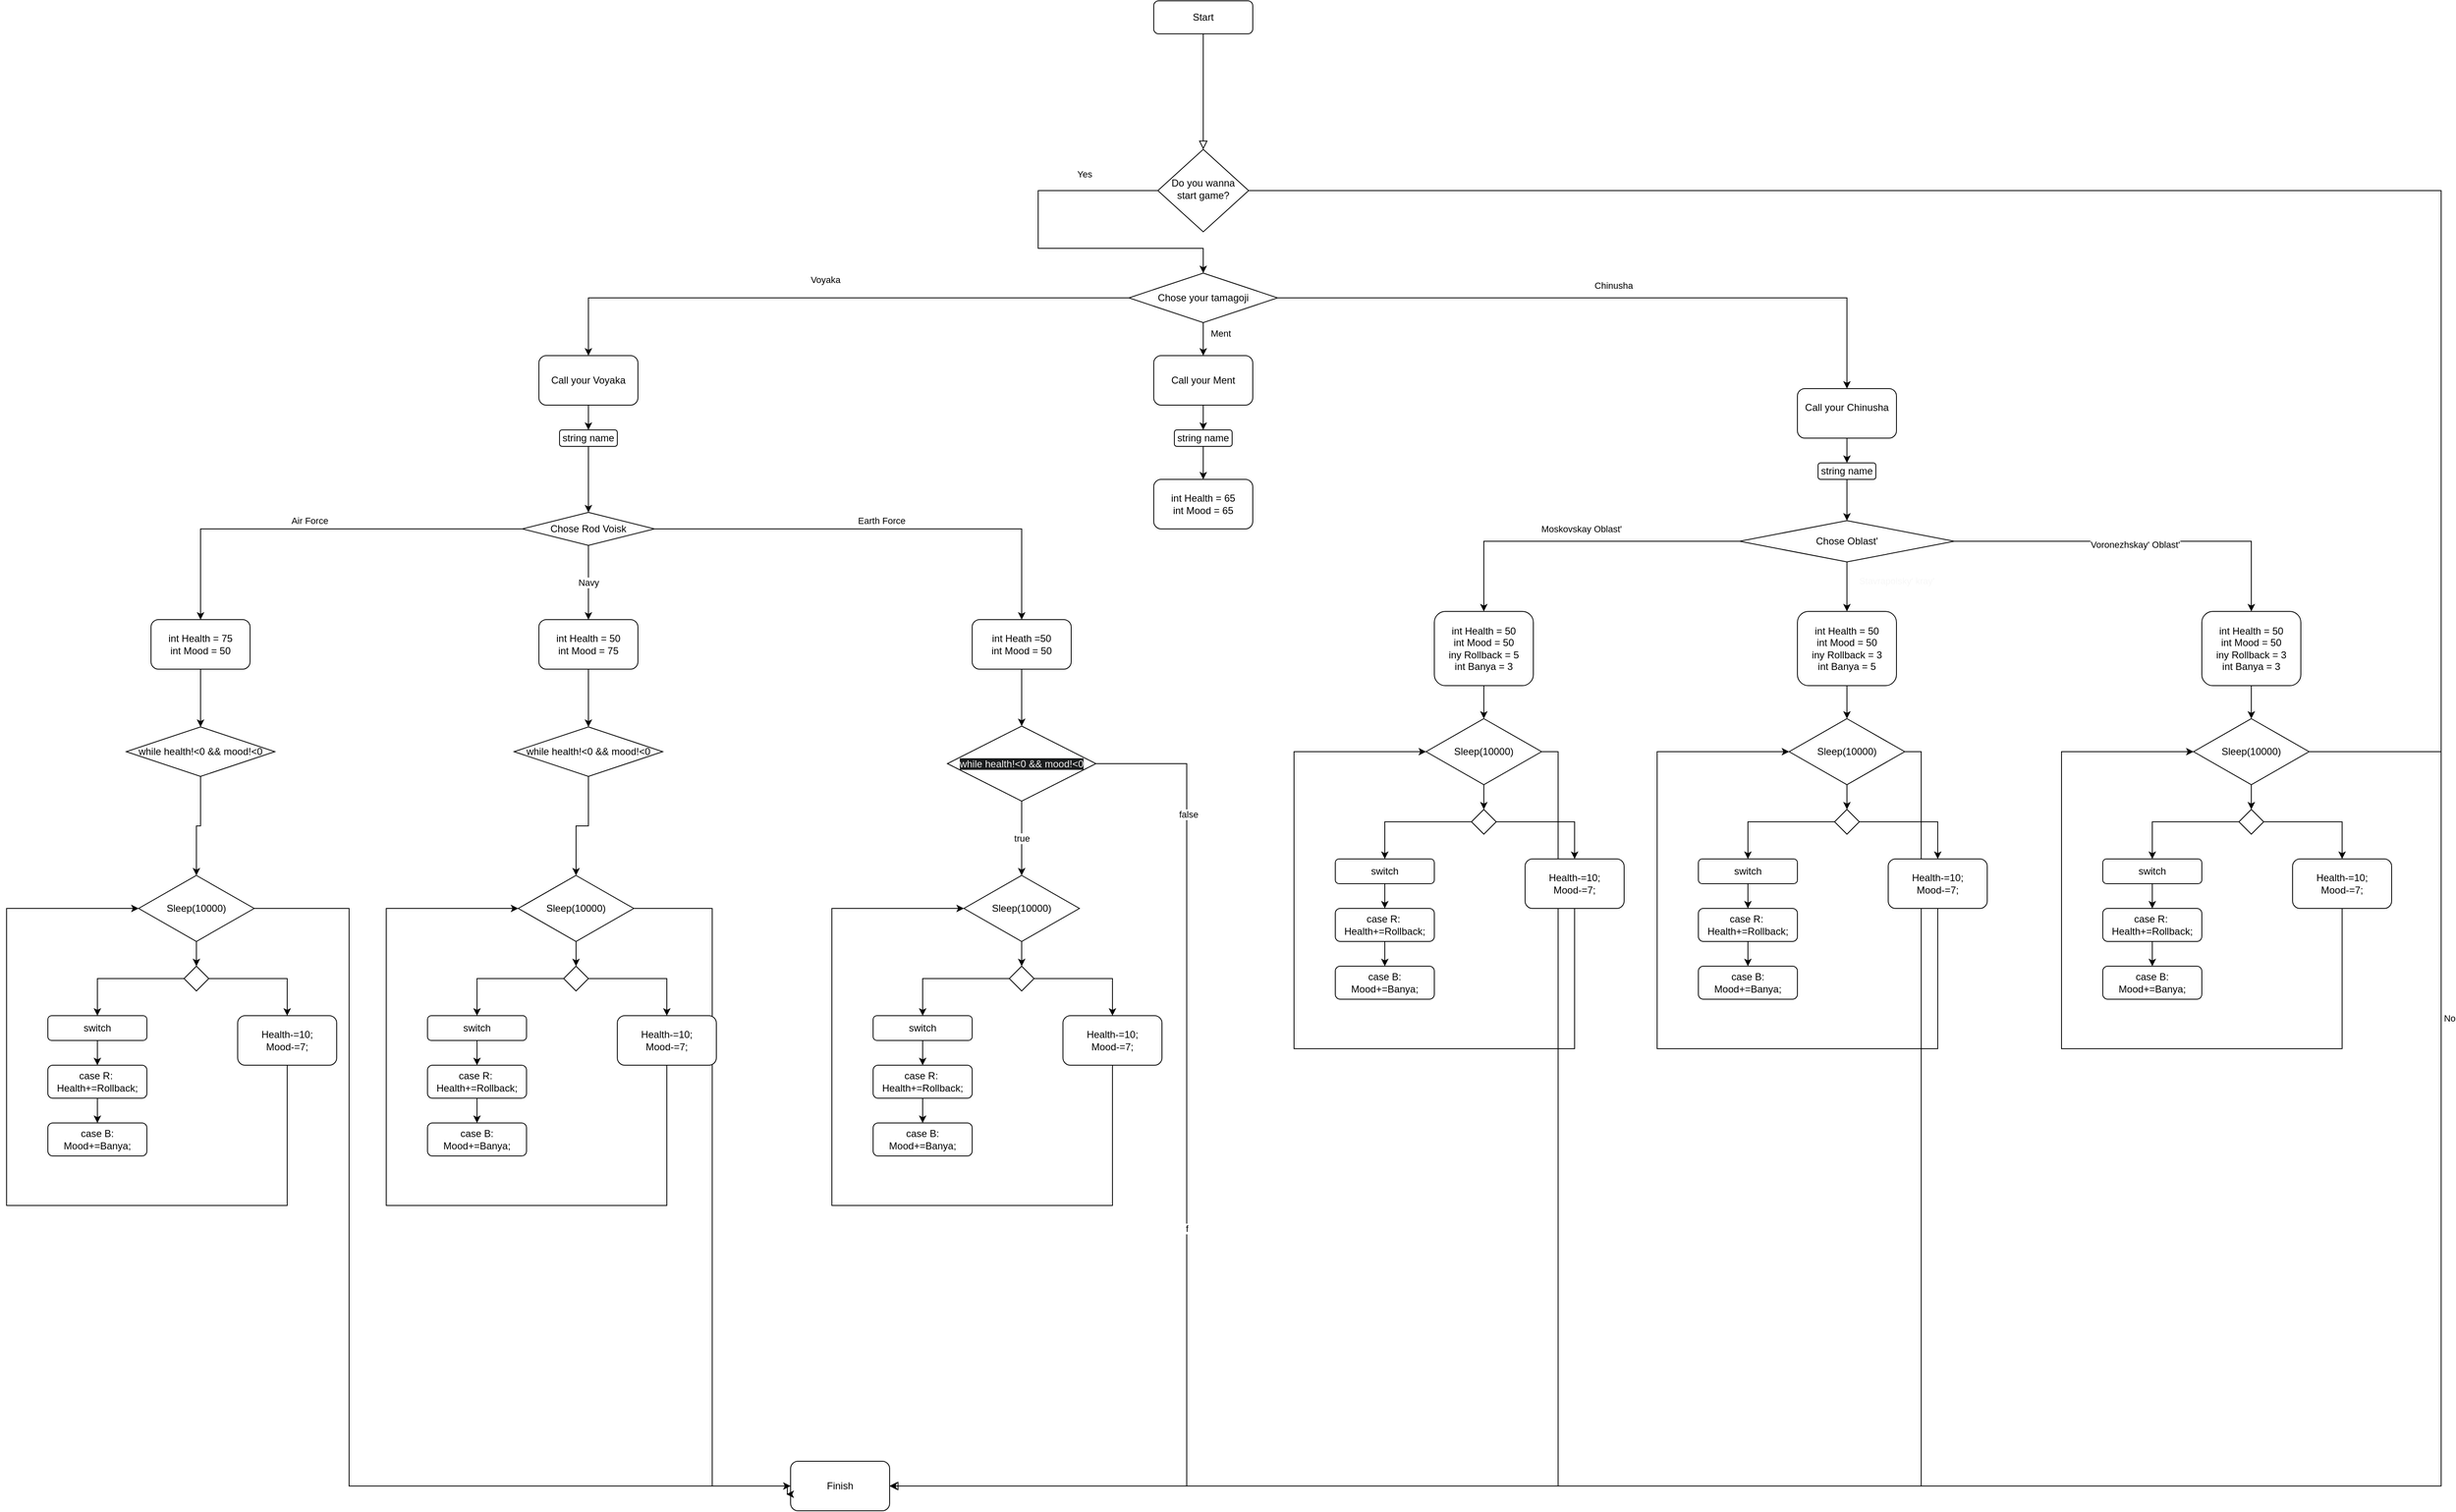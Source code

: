 <mxfile version="24.6.4" type="device">
  <diagram id="C5RBs43oDa-KdzZeNtuy" name="Page-1">
    <mxGraphModel dx="6801" dy="2630" grid="1" gridSize="10" guides="1" tooltips="1" connect="1" arrows="1" fold="1" page="1" pageScale="1" pageWidth="827" pageHeight="1169" math="0" shadow="0">
      <root>
        <mxCell id="WIyWlLk6GJQsqaUBKTNV-0" />
        <mxCell id="WIyWlLk6GJQsqaUBKTNV-1" parent="WIyWlLk6GJQsqaUBKTNV-0" />
        <mxCell id="WIyWlLk6GJQsqaUBKTNV-2" value="" style="rounded=0;html=1;jettySize=auto;orthogonalLoop=1;fontSize=11;endArrow=block;endFill=0;endSize=8;strokeWidth=1;shadow=0;labelBackgroundColor=none;edgeStyle=orthogonalEdgeStyle;" parent="WIyWlLk6GJQsqaUBKTNV-1" source="WIyWlLk6GJQsqaUBKTNV-3" target="WIyWlLk6GJQsqaUBKTNV-6" edge="1">
          <mxGeometry relative="1" as="geometry" />
        </mxCell>
        <mxCell id="WIyWlLk6GJQsqaUBKTNV-3" value="Start" style="rounded=1;whiteSpace=wrap;html=1;fontSize=12;glass=0;strokeWidth=1;shadow=0;" parent="WIyWlLk6GJQsqaUBKTNV-1" vertex="1">
          <mxGeometry x="-600" y="100" width="120" height="40" as="geometry" />
        </mxCell>
        <mxCell id="WIyWlLk6GJQsqaUBKTNV-5" value="No" style="edgeStyle=orthogonalEdgeStyle;rounded=0;html=1;jettySize=auto;orthogonalLoop=1;fontSize=11;endArrow=block;endFill=0;endSize=8;strokeWidth=1;shadow=0;labelBackgroundColor=none;entryX=1;entryY=0.5;entryDx=0;entryDy=0;exitX=1;exitY=0.5;exitDx=0;exitDy=0;" parent="WIyWlLk6GJQsqaUBKTNV-1" source="WIyWlLk6GJQsqaUBKTNV-6" target="MfT9FiDQWY_UEhDtYRqd-1" edge="1">
          <mxGeometry y="10" relative="1" as="geometry">
            <mxPoint as="offset" />
            <mxPoint x="-820" y="330" as="sourcePoint" />
            <mxPoint x="-795" y="1160" as="targetPoint" />
            <Array as="points">
              <mxPoint x="960" y="330" />
              <mxPoint x="960" y="1900" />
            </Array>
          </mxGeometry>
        </mxCell>
        <mxCell id="WIyWlLk6GJQsqaUBKTNV-6" value="Do you wanna start game?" style="rhombus;whiteSpace=wrap;html=1;shadow=0;fontFamily=Helvetica;fontSize=12;align=center;strokeWidth=1;spacing=6;spacingTop=-4;" parent="WIyWlLk6GJQsqaUBKTNV-1" vertex="1">
          <mxGeometry x="-595" y="280" width="110" height="100" as="geometry" />
        </mxCell>
        <mxCell id="MfT9FiDQWY_UEhDtYRqd-1" value="Finish" style="rounded=1;whiteSpace=wrap;html=1;" parent="WIyWlLk6GJQsqaUBKTNV-1" vertex="1">
          <mxGeometry x="-1040" y="1870" width="120" height="60" as="geometry" />
        </mxCell>
        <mxCell id="MfT9FiDQWY_UEhDtYRqd-2" value="Yes" style="endArrow=classic;html=1;rounded=0;exitX=0;exitY=0.5;exitDx=0;exitDy=0;entryX=0.5;entryY=0;entryDx=0;entryDy=0;" parent="WIyWlLk6GJQsqaUBKTNV-1" source="WIyWlLk6GJQsqaUBKTNV-6" target="MfT9FiDQWY_UEhDtYRqd-4" edge="1">
          <mxGeometry x="-0.6" y="-20" width="50" height="50" relative="1" as="geometry">
            <mxPoint x="-430" y="570" as="sourcePoint" />
            <mxPoint x="-600" y="430" as="targetPoint" />
            <Array as="points">
              <mxPoint x="-740" y="330" />
              <mxPoint x="-740" y="400" />
              <mxPoint x="-540" y="400" />
            </Array>
            <mxPoint as="offset" />
          </mxGeometry>
        </mxCell>
        <mxCell id="MfT9FiDQWY_UEhDtYRqd-13" value="Voyaka&lt;div&gt;&lt;br&gt;&lt;/div&gt;" style="edgeStyle=orthogonalEdgeStyle;rounded=0;orthogonalLoop=1;jettySize=auto;html=1;" parent="WIyWlLk6GJQsqaUBKTNV-1" source="MfT9FiDQWY_UEhDtYRqd-4" target="MfT9FiDQWY_UEhDtYRqd-11" edge="1">
          <mxGeometry x="0.017" y="-15" relative="1" as="geometry">
            <mxPoint as="offset" />
          </mxGeometry>
        </mxCell>
        <mxCell id="MfT9FiDQWY_UEhDtYRqd-15" value="Chinusha" style="edgeStyle=orthogonalEdgeStyle;rounded=0;orthogonalLoop=1;jettySize=auto;html=1;exitX=1;exitY=0.5;exitDx=0;exitDy=0;" parent="WIyWlLk6GJQsqaUBKTNV-1" source="MfT9FiDQWY_UEhDtYRqd-4" target="MfT9FiDQWY_UEhDtYRqd-14" edge="1">
          <mxGeometry x="0.017" y="15" relative="1" as="geometry">
            <mxPoint as="offset" />
          </mxGeometry>
        </mxCell>
        <mxCell id="MfT9FiDQWY_UEhDtYRqd-4" value="&lt;span style=&quot;&quot;&gt;&lt;span style=&quot;font-family: Helvetica; font-size: 12px; font-style: normal; font-variant-ligatures: normal; font-variant-caps: normal; font-weight: 400; letter-spacing: normal; orphans: 2; text-align: center; text-indent: 0px; text-transform: none; widows: 2; word-spacing: 0px; -webkit-text-stroke-width: 0px; white-space: normal; text-decoration-thickness: initial; text-decoration-style: initial; text-decoration-color: initial; float: none; display: inline !important;&quot;&gt;Chose your tamagoji&lt;/span&gt;&lt;br&gt;&lt;/span&gt;" style="rhombus;whiteSpace=wrap;html=1;fontColor=default;labelBackgroundColor=default;" parent="WIyWlLk6GJQsqaUBKTNV-1" vertex="1">
          <mxGeometry x="-630" y="430" width="180" height="60" as="geometry" />
        </mxCell>
        <mxCell id="MfT9FiDQWY_UEhDtYRqd-19" style="edgeStyle=orthogonalEdgeStyle;rounded=0;orthogonalLoop=1;jettySize=auto;html=1;entryX=0.5;entryY=0;entryDx=0;entryDy=0;" parent="WIyWlLk6GJQsqaUBKTNV-1" source="MfT9FiDQWY_UEhDtYRqd-7" target="MfT9FiDQWY_UEhDtYRqd-18" edge="1">
          <mxGeometry relative="1" as="geometry" />
        </mxCell>
        <mxCell id="MfT9FiDQWY_UEhDtYRqd-7" value="Call your Ment" style="rounded=1;whiteSpace=wrap;html=1;" parent="WIyWlLk6GJQsqaUBKTNV-1" vertex="1">
          <mxGeometry x="-600" y="530" width="120" height="60" as="geometry" />
        </mxCell>
        <mxCell id="MfT9FiDQWY_UEhDtYRqd-8" value="Ment&lt;div&gt;&lt;br&gt;&lt;/div&gt;" style="endArrow=classic;html=1;rounded=0;exitX=0.5;exitY=1;exitDx=0;exitDy=0;entryX=0.5;entryY=0;entryDx=0;entryDy=0;" parent="WIyWlLk6GJQsqaUBKTNV-1" source="MfT9FiDQWY_UEhDtYRqd-4" target="MfT9FiDQWY_UEhDtYRqd-7" edge="1">
          <mxGeometry x="0.01" y="21" width="50" height="50" relative="1" as="geometry">
            <mxPoint x="-540" y="540" as="sourcePoint" />
            <mxPoint x="-540" y="570" as="targetPoint" />
            <mxPoint as="offset" />
          </mxGeometry>
        </mxCell>
        <mxCell id="MfT9FiDQWY_UEhDtYRqd-21" style="edgeStyle=orthogonalEdgeStyle;rounded=0;orthogonalLoop=1;jettySize=auto;html=1;entryX=0.5;entryY=0;entryDx=0;entryDy=0;" parent="WIyWlLk6GJQsqaUBKTNV-1" source="MfT9FiDQWY_UEhDtYRqd-11" target="MfT9FiDQWY_UEhDtYRqd-20" edge="1">
          <mxGeometry relative="1" as="geometry" />
        </mxCell>
        <mxCell id="MfT9FiDQWY_UEhDtYRqd-11" value="Call your Voyaka" style="rounded=1;whiteSpace=wrap;html=1;" parent="WIyWlLk6GJQsqaUBKTNV-1" vertex="1">
          <mxGeometry x="-1345" y="530" width="120" height="60" as="geometry" />
        </mxCell>
        <mxCell id="MfT9FiDQWY_UEhDtYRqd-17" style="edgeStyle=orthogonalEdgeStyle;rounded=0;orthogonalLoop=1;jettySize=auto;html=1;entryX=0.5;entryY=0;entryDx=0;entryDy=0;" parent="WIyWlLk6GJQsqaUBKTNV-1" source="MfT9FiDQWY_UEhDtYRqd-14" target="MfT9FiDQWY_UEhDtYRqd-16" edge="1">
          <mxGeometry relative="1" as="geometry" />
        </mxCell>
        <mxCell id="MfT9FiDQWY_UEhDtYRqd-14" value="Call your Chinusha&lt;div&gt;&lt;br&gt;&lt;/div&gt;" style="rounded=1;whiteSpace=wrap;html=1;" parent="WIyWlLk6GJQsqaUBKTNV-1" vertex="1">
          <mxGeometry x="180" y="570" width="120" height="60" as="geometry" />
        </mxCell>
        <mxCell id="MfT9FiDQWY_UEhDtYRqd-38" style="edgeStyle=orthogonalEdgeStyle;rounded=0;orthogonalLoop=1;jettySize=auto;html=1;" parent="WIyWlLk6GJQsqaUBKTNV-1" source="MfT9FiDQWY_UEhDtYRqd-16" target="MfT9FiDQWY_UEhDtYRqd-36" edge="1">
          <mxGeometry relative="1" as="geometry" />
        </mxCell>
        <mxCell id="MfT9FiDQWY_UEhDtYRqd-16" value="string name" style="rounded=1;whiteSpace=wrap;html=1;" parent="WIyWlLk6GJQsqaUBKTNV-1" vertex="1">
          <mxGeometry x="205" y="660" width="70" height="20" as="geometry" />
        </mxCell>
        <mxCell id="MfT9FiDQWY_UEhDtYRqd-35" style="edgeStyle=orthogonalEdgeStyle;rounded=0;orthogonalLoop=1;jettySize=auto;html=1;" parent="WIyWlLk6GJQsqaUBKTNV-1" source="MfT9FiDQWY_UEhDtYRqd-18" target="MfT9FiDQWY_UEhDtYRqd-34" edge="1">
          <mxGeometry relative="1" as="geometry" />
        </mxCell>
        <mxCell id="MfT9FiDQWY_UEhDtYRqd-18" value="string name" style="rounded=1;whiteSpace=wrap;html=1;" parent="WIyWlLk6GJQsqaUBKTNV-1" vertex="1">
          <mxGeometry x="-575" y="620" width="70" height="20" as="geometry" />
        </mxCell>
        <mxCell id="MfT9FiDQWY_UEhDtYRqd-23" style="edgeStyle=orthogonalEdgeStyle;rounded=0;orthogonalLoop=1;jettySize=auto;html=1;entryX=0.5;entryY=0;entryDx=0;entryDy=0;" parent="WIyWlLk6GJQsqaUBKTNV-1" source="MfT9FiDQWY_UEhDtYRqd-20" target="MfT9FiDQWY_UEhDtYRqd-24" edge="1">
          <mxGeometry relative="1" as="geometry">
            <mxPoint x="-1160" y="710" as="targetPoint" />
          </mxGeometry>
        </mxCell>
        <mxCell id="MfT9FiDQWY_UEhDtYRqd-20" value="string name" style="rounded=1;whiteSpace=wrap;html=1;" parent="WIyWlLk6GJQsqaUBKTNV-1" vertex="1">
          <mxGeometry x="-1320" y="620" width="70" height="20" as="geometry" />
        </mxCell>
        <mxCell id="MfT9FiDQWY_UEhDtYRqd-29" value="Navy" style="edgeStyle=orthogonalEdgeStyle;rounded=0;orthogonalLoop=1;jettySize=auto;html=1;exitX=0.5;exitY=1;exitDx=0;exitDy=0;" parent="WIyWlLk6GJQsqaUBKTNV-1" source="MfT9FiDQWY_UEhDtYRqd-24" target="MfT9FiDQWY_UEhDtYRqd-26" edge="1">
          <mxGeometry relative="1" as="geometry">
            <mxPoint x="-1285" y="760" as="sourcePoint" />
          </mxGeometry>
        </mxCell>
        <mxCell id="MfT9FiDQWY_UEhDtYRqd-30" value="Air Force" style="edgeStyle=orthogonalEdgeStyle;rounded=0;orthogonalLoop=1;jettySize=auto;html=1;entryX=0.5;entryY=0;entryDx=0;entryDy=0;" parent="WIyWlLk6GJQsqaUBKTNV-1" source="MfT9FiDQWY_UEhDtYRqd-24" target="MfT9FiDQWY_UEhDtYRqd-27" edge="1">
          <mxGeometry x="0.032" y="-10" relative="1" as="geometry">
            <mxPoint x="-1550" y="860" as="targetPoint" />
            <mxPoint as="offset" />
          </mxGeometry>
        </mxCell>
        <mxCell id="MfT9FiDQWY_UEhDtYRqd-31" value="Earth Force" style="edgeStyle=orthogonalEdgeStyle;rounded=0;orthogonalLoop=1;jettySize=auto;html=1;exitX=1;exitY=0.5;exitDx=0;exitDy=0;entryX=0.5;entryY=0;entryDx=0;entryDy=0;" parent="WIyWlLk6GJQsqaUBKTNV-1" source="MfT9FiDQWY_UEhDtYRqd-24" target="MfT9FiDQWY_UEhDtYRqd-28" edge="1">
          <mxGeometry x="-0.011" y="10" relative="1" as="geometry">
            <mxPoint as="offset" />
          </mxGeometry>
        </mxCell>
        <mxCell id="TEwRUmldk3uiszt5Wf8D-6" style="edgeStyle=orthogonalEdgeStyle;rounded=0;orthogonalLoop=1;jettySize=auto;html=1;exitX=0.5;exitY=1;exitDx=0;exitDy=0;entryX=0.5;entryY=0;entryDx=0;entryDy=0;" parent="WIyWlLk6GJQsqaUBKTNV-1" source="MfT9FiDQWY_UEhDtYRqd-26" target="TEwRUmldk3uiszt5Wf8D-2" edge="1">
          <mxGeometry relative="1" as="geometry" />
        </mxCell>
        <mxCell id="MfT9FiDQWY_UEhDtYRqd-26" value="int Health = 50&lt;div&gt;int Mood = 75&lt;/div&gt;" style="rounded=1;whiteSpace=wrap;html=1;" parent="WIyWlLk6GJQsqaUBKTNV-1" vertex="1">
          <mxGeometry x="-1345" y="850" width="120" height="60" as="geometry" />
        </mxCell>
        <mxCell id="TEwRUmldk3uiszt5Wf8D-7" style="edgeStyle=orthogonalEdgeStyle;rounded=0;orthogonalLoop=1;jettySize=auto;html=1;exitX=0.5;exitY=1;exitDx=0;exitDy=0;entryX=0.5;entryY=0;entryDx=0;entryDy=0;" parent="WIyWlLk6GJQsqaUBKTNV-1" source="MfT9FiDQWY_UEhDtYRqd-27" target="TEwRUmldk3uiszt5Wf8D-3" edge="1">
          <mxGeometry relative="1" as="geometry" />
        </mxCell>
        <mxCell id="MfT9FiDQWY_UEhDtYRqd-27" value="int Health = 75&lt;div&gt;int Mood = 50&lt;/div&gt;" style="rounded=1;whiteSpace=wrap;html=1;" parent="WIyWlLk6GJQsqaUBKTNV-1" vertex="1">
          <mxGeometry x="-1815" y="850" width="120" height="60" as="geometry" />
        </mxCell>
        <mxCell id="TEwRUmldk3uiszt5Wf8D-5" style="edgeStyle=orthogonalEdgeStyle;rounded=0;orthogonalLoop=1;jettySize=auto;html=1;exitX=0.5;exitY=1;exitDx=0;exitDy=0;entryX=0.5;entryY=0;entryDx=0;entryDy=0;" parent="WIyWlLk6GJQsqaUBKTNV-1" source="MfT9FiDQWY_UEhDtYRqd-28" target="TEwRUmldk3uiszt5Wf8D-4" edge="1">
          <mxGeometry relative="1" as="geometry" />
        </mxCell>
        <mxCell id="MfT9FiDQWY_UEhDtYRqd-28" value="int Heath =50&lt;div&gt;int Mood = 50&lt;/div&gt;" style="rounded=1;whiteSpace=wrap;html=1;" parent="WIyWlLk6GJQsqaUBKTNV-1" vertex="1">
          <mxGeometry x="-820" y="850" width="120" height="60" as="geometry" />
        </mxCell>
        <mxCell id="MfT9FiDQWY_UEhDtYRqd-34" value="int Health = 65&lt;div&gt;int Mood = 65&lt;/div&gt;" style="rounded=1;whiteSpace=wrap;html=1;" parent="WIyWlLk6GJQsqaUBKTNV-1" vertex="1">
          <mxGeometry x="-600" y="680" width="120" height="60" as="geometry" />
        </mxCell>
        <mxCell id="MfT9FiDQWY_UEhDtYRqd-42" value="Moskovskay Oblast&#39;" style="edgeStyle=orthogonalEdgeStyle;rounded=0;orthogonalLoop=1;jettySize=auto;html=1;exitX=0;exitY=0.5;exitDx=0;exitDy=0;entryX=0.5;entryY=0;entryDx=0;entryDy=0;" parent="WIyWlLk6GJQsqaUBKTNV-1" source="MfT9FiDQWY_UEhDtYRqd-36" target="MfT9FiDQWY_UEhDtYRqd-39" edge="1">
          <mxGeometry x="-0.028" y="-15" relative="1" as="geometry">
            <mxPoint as="offset" />
          </mxGeometry>
        </mxCell>
        <mxCell id="MfT9FiDQWY_UEhDtYRqd-43" style="edgeStyle=orthogonalEdgeStyle;rounded=0;orthogonalLoop=1;jettySize=auto;html=1;exitX=0.5;exitY=1;exitDx=0;exitDy=0;" parent="WIyWlLk6GJQsqaUBKTNV-1" source="MfT9FiDQWY_UEhDtYRqd-36" target="MfT9FiDQWY_UEhDtYRqd-40" edge="1">
          <mxGeometry relative="1" as="geometry" />
        </mxCell>
        <mxCell id="MfT9FiDQWY_UEhDtYRqd-45" value="&#xa;&lt;span style=&quot;font-family: Helvetica; font-size: 11px; font-style: normal; font-variant-ligatures: normal; font-variant-caps: normal; font-weight: 400; letter-spacing: normal; orphans: 2; text-align: center; text-indent: 0px; text-transform: none; widows: 2; word-spacing: 0px; -webkit-text-stroke-width: 0px; white-space: nowrap; text-decoration-thickness: initial; text-decoration-style: initial; text-decoration-color: initial; float: none; display: inline !important;&quot;&gt;Stavrapolsky&#39; kray&#39;&lt;/span&gt;&#xa;&#xa;" style="edgeLabel;html=1;align=center;verticalAlign=middle;resizable=0;points=[];labelBackgroundColor=none;fontColor=#F7F7F7;" parent="MfT9FiDQWY_UEhDtYRqd-43" vertex="1" connectable="0">
          <mxGeometry x="0.2" y="4" relative="1" as="geometry">
            <mxPoint x="56" y="-6" as="offset" />
          </mxGeometry>
        </mxCell>
        <mxCell id="MfT9FiDQWY_UEhDtYRqd-36" value="Chose Oblast&#39;" style="rhombus;whiteSpace=wrap;html=1;" parent="WIyWlLk6GJQsqaUBKTNV-1" vertex="1">
          <mxGeometry x="110" y="730" width="260" height="50" as="geometry" />
        </mxCell>
        <mxCell id="HLICxz_2NMAobXMxXnJd-62" style="edgeStyle=orthogonalEdgeStyle;rounded=0;orthogonalLoop=1;jettySize=auto;html=1;exitX=0.5;exitY=1;exitDx=0;exitDy=0;entryX=0.5;entryY=0;entryDx=0;entryDy=0;" edge="1" parent="WIyWlLk6GJQsqaUBKTNV-1" source="MfT9FiDQWY_UEhDtYRqd-39" target="HLICxz_2NMAobXMxXnJd-50">
          <mxGeometry relative="1" as="geometry" />
        </mxCell>
        <mxCell id="MfT9FiDQWY_UEhDtYRqd-39" value="int Health = 50&lt;div&gt;int Mood = 50&lt;/div&gt;&lt;div&gt;iny Rollback = 5&lt;/div&gt;&lt;div&gt;int Banya = 3&lt;/div&gt;" style="rounded=1;whiteSpace=wrap;html=1;" parent="WIyWlLk6GJQsqaUBKTNV-1" vertex="1">
          <mxGeometry x="-260" y="840" width="120" height="90" as="geometry" />
        </mxCell>
        <mxCell id="HLICxz_2NMAobXMxXnJd-75" style="edgeStyle=orthogonalEdgeStyle;rounded=0;orthogonalLoop=1;jettySize=auto;html=1;exitX=0.5;exitY=1;exitDx=0;exitDy=0;entryX=0.5;entryY=0;entryDx=0;entryDy=0;" edge="1" parent="WIyWlLk6GJQsqaUBKTNV-1" source="MfT9FiDQWY_UEhDtYRqd-40" target="HLICxz_2NMAobXMxXnJd-63">
          <mxGeometry relative="1" as="geometry" />
        </mxCell>
        <mxCell id="MfT9FiDQWY_UEhDtYRqd-40" value="&lt;br&gt;&lt;span style=&quot;font-family: Helvetica; font-size: 12px; font-style: normal; font-variant-ligatures: normal; font-variant-caps: normal; font-weight: 400; letter-spacing: normal; orphans: 2; text-align: center; text-indent: 0px; text-transform: none; widows: 2; word-spacing: 0px; -webkit-text-stroke-width: 0px; white-space: normal; text-decoration-thickness: initial; text-decoration-style: initial; text-decoration-color: initial; float: none; display: inline !important;&quot;&gt;int Health = 50&lt;/span&gt;&lt;div style=&quot;forced-color-adjust: none; font-family: Helvetica; font-size: 12px; font-style: normal; font-variant-ligatures: normal; font-variant-caps: normal; font-weight: 400; letter-spacing: normal; orphans: 2; text-align: center; text-indent: 0px; text-transform: none; widows: 2; word-spacing: 0px; -webkit-text-stroke-width: 0px; white-space: normal; text-decoration-thickness: initial; text-decoration-style: initial; text-decoration-color: initial;&quot;&gt;int Mood = 50&lt;/div&gt;&lt;div style=&quot;forced-color-adjust: none; font-family: Helvetica; font-size: 12px; font-style: normal; font-variant-ligatures: normal; font-variant-caps: normal; font-weight: 400; letter-spacing: normal; orphans: 2; text-align: center; text-indent: 0px; text-transform: none; widows: 2; word-spacing: 0px; -webkit-text-stroke-width: 0px; white-space: normal; text-decoration-thickness: initial; text-decoration-style: initial; text-decoration-color: initial;&quot;&gt;iny Rollback = 3&lt;/div&gt;&lt;div style=&quot;forced-color-adjust: none; font-family: Helvetica; font-size: 12px; font-style: normal; font-variant-ligatures: normal; font-variant-caps: normal; font-weight: 400; letter-spacing: normal; orphans: 2; text-align: center; text-indent: 0px; text-transform: none; widows: 2; word-spacing: 0px; -webkit-text-stroke-width: 0px; white-space: normal; text-decoration-thickness: initial; text-decoration-style: initial; text-decoration-color: initial;&quot;&gt;int Banya = 5&lt;/div&gt;&lt;div&gt;&lt;br&gt;&lt;/div&gt;" style="rounded=1;whiteSpace=wrap;html=1;fontColor=default;labelBackgroundColor=none;" parent="WIyWlLk6GJQsqaUBKTNV-1" vertex="1">
          <mxGeometry x="180" y="840" width="120" height="90" as="geometry" />
        </mxCell>
        <mxCell id="HLICxz_2NMAobXMxXnJd-89" style="edgeStyle=orthogonalEdgeStyle;rounded=0;orthogonalLoop=1;jettySize=auto;html=1;exitX=0.5;exitY=1;exitDx=0;exitDy=0;entryX=0.5;entryY=0;entryDx=0;entryDy=0;" edge="1" parent="WIyWlLk6GJQsqaUBKTNV-1" source="MfT9FiDQWY_UEhDtYRqd-41" target="HLICxz_2NMAobXMxXnJd-76">
          <mxGeometry relative="1" as="geometry" />
        </mxCell>
        <mxCell id="MfT9FiDQWY_UEhDtYRqd-41" value="&lt;br&gt;&lt;span style=&quot;font-family: Helvetica; font-size: 12px; font-style: normal; font-variant-ligatures: normal; font-variant-caps: normal; font-weight: 400; letter-spacing: normal; orphans: 2; text-align: center; text-indent: 0px; text-transform: none; widows: 2; word-spacing: 0px; -webkit-text-stroke-width: 0px; white-space: normal; text-decoration-thickness: initial; text-decoration-style: initial; text-decoration-color: initial; float: none; display: inline !important;&quot;&gt;int Health = 50&lt;/span&gt;&lt;div style=&quot;forced-color-adjust: none; font-family: Helvetica; font-size: 12px; font-style: normal; font-variant-ligatures: normal; font-variant-caps: normal; font-weight: 400; letter-spacing: normal; orphans: 2; text-align: center; text-indent: 0px; text-transform: none; widows: 2; word-spacing: 0px; -webkit-text-stroke-width: 0px; white-space: normal; text-decoration-thickness: initial; text-decoration-style: initial; text-decoration-color: initial;&quot;&gt;int Mood = 50&lt;/div&gt;&lt;div style=&quot;forced-color-adjust: none; font-family: Helvetica; font-size: 12px; font-style: normal; font-variant-ligatures: normal; font-variant-caps: normal; font-weight: 400; letter-spacing: normal; orphans: 2; text-align: center; text-indent: 0px; text-transform: none; widows: 2; word-spacing: 0px; -webkit-text-stroke-width: 0px; white-space: normal; text-decoration-thickness: initial; text-decoration-style: initial; text-decoration-color: initial;&quot;&gt;iny Rollback = 3&lt;/div&gt;&lt;div style=&quot;forced-color-adjust: none; font-family: Helvetica; font-size: 12px; font-style: normal; font-variant-ligatures: normal; font-variant-caps: normal; font-weight: 400; letter-spacing: normal; orphans: 2; text-align: center; text-indent: 0px; text-transform: none; widows: 2; word-spacing: 0px; -webkit-text-stroke-width: 0px; white-space: normal; text-decoration-thickness: initial; text-decoration-style: initial; text-decoration-color: initial;&quot;&gt;int Banya = 3&lt;/div&gt;&lt;div&gt;&lt;br&gt;&lt;/div&gt;" style="rounded=1;whiteSpace=wrap;html=1;labelBackgroundColor=default;fontColor=default;" parent="WIyWlLk6GJQsqaUBKTNV-1" vertex="1">
          <mxGeometry x="670" y="840" width="120" height="90" as="geometry" />
        </mxCell>
        <mxCell id="MfT9FiDQWY_UEhDtYRqd-44" value="" style="edgeStyle=orthogonalEdgeStyle;rounded=0;orthogonalLoop=1;jettySize=auto;html=1;exitX=1;exitY=0.5;exitDx=0;exitDy=0;entryX=0.5;entryY=0;entryDx=0;entryDy=0;" parent="WIyWlLk6GJQsqaUBKTNV-1" source="MfT9FiDQWY_UEhDtYRqd-36" target="MfT9FiDQWY_UEhDtYRqd-41" edge="1">
          <mxGeometry relative="1" as="geometry" />
        </mxCell>
        <mxCell id="MfT9FiDQWY_UEhDtYRqd-46" value="Voronezhskay&#39; Oblast&#39;" style="edgeLabel;html=1;align=center;verticalAlign=middle;resizable=0;points=[];" parent="MfT9FiDQWY_UEhDtYRqd-44" vertex="1" connectable="0">
          <mxGeometry x="-0.018" y="-4" relative="1" as="geometry">
            <mxPoint as="offset" />
          </mxGeometry>
        </mxCell>
        <mxCell id="HLICxz_2NMAobXMxXnJd-32" style="edgeStyle=orthogonalEdgeStyle;rounded=0;orthogonalLoop=1;jettySize=auto;html=1;exitX=0.5;exitY=1;exitDx=0;exitDy=0;" edge="1" parent="WIyWlLk6GJQsqaUBKTNV-1" source="TEwRUmldk3uiszt5Wf8D-2" target="HLICxz_2NMAobXMxXnJd-20">
          <mxGeometry relative="1" as="geometry" />
        </mxCell>
        <mxCell id="TEwRUmldk3uiszt5Wf8D-2" value="while health!&amp;lt;0 &amp;amp;&amp;amp; mood!&amp;lt;0" style="rhombus;whiteSpace=wrap;html=1;" parent="WIyWlLk6GJQsqaUBKTNV-1" vertex="1">
          <mxGeometry x="-1375" y="980" width="180" height="60" as="geometry" />
        </mxCell>
        <mxCell id="HLICxz_2NMAobXMxXnJd-45" style="edgeStyle=orthogonalEdgeStyle;rounded=0;orthogonalLoop=1;jettySize=auto;html=1;exitX=0.5;exitY=1;exitDx=0;exitDy=0;" edge="1" parent="WIyWlLk6GJQsqaUBKTNV-1" source="TEwRUmldk3uiszt5Wf8D-3" target="HLICxz_2NMAobXMxXnJd-33">
          <mxGeometry relative="1" as="geometry" />
        </mxCell>
        <mxCell id="TEwRUmldk3uiszt5Wf8D-3" value="while health!&amp;lt;0 &amp;amp;&amp;amp; mood!&amp;lt;0" style="rhombus;whiteSpace=wrap;html=1;" parent="WIyWlLk6GJQsqaUBKTNV-1" vertex="1">
          <mxGeometry x="-1845" y="980" width="180" height="60" as="geometry" />
        </mxCell>
        <mxCell id="TEwRUmldk3uiszt5Wf8D-9" value="true" style="edgeStyle=orthogonalEdgeStyle;rounded=0;orthogonalLoop=1;jettySize=auto;html=1;exitX=0.5;exitY=1;exitDx=0;exitDy=0;" parent="WIyWlLk6GJQsqaUBKTNV-1" source="TEwRUmldk3uiszt5Wf8D-4" target="HLICxz_2NMAobXMxXnJd-2" edge="1">
          <mxGeometry relative="1" as="geometry">
            <mxPoint x="-760" y="1139" as="targetPoint" />
            <Array as="points">
              <mxPoint x="-760" y="1140" />
              <mxPoint x="-760" y="1140" />
            </Array>
          </mxGeometry>
        </mxCell>
        <mxCell id="HLICxz_2NMAobXMxXnJd-0" value="f" style="edgeStyle=orthogonalEdgeStyle;rounded=0;orthogonalLoop=1;jettySize=auto;html=1;exitX=1;exitY=0.5;exitDx=0;exitDy=0;entryX=1;entryY=0.5;entryDx=0;entryDy=0;" edge="1" parent="WIyWlLk6GJQsqaUBKTNV-1" source="TEwRUmldk3uiszt5Wf8D-4" target="MfT9FiDQWY_UEhDtYRqd-1">
          <mxGeometry relative="1" as="geometry">
            <Array as="points">
              <mxPoint x="-560" y="1025" />
              <mxPoint x="-560" y="1900" />
            </Array>
          </mxGeometry>
        </mxCell>
        <mxCell id="HLICxz_2NMAobXMxXnJd-1" value="false" style="edgeLabel;html=1;align=center;verticalAlign=middle;resizable=0;points=[];" vertex="1" connectable="0" parent="HLICxz_2NMAobXMxXnJd-0">
          <mxGeometry x="-0.745" y="2" relative="1" as="geometry">
            <mxPoint as="offset" />
          </mxGeometry>
        </mxCell>
        <mxCell id="TEwRUmldk3uiszt5Wf8D-4" value="&lt;div&gt;&lt;br&gt;&lt;/div&gt;&lt;span style=&quot;color: rgb(240, 240, 240); font-family: Helvetica; font-size: 12px; font-style: normal; font-variant-ligatures: normal; font-variant-caps: normal; font-weight: 400; letter-spacing: normal; orphans: 2; text-align: center; text-indent: 0px; text-transform: none; widows: 2; word-spacing: 0px; -webkit-text-stroke-width: 0px; white-space: normal; background-color: rgb(27, 29, 30); text-decoration-thickness: initial; text-decoration-style: initial; text-decoration-color: initial; display: inline !important; float: none;&quot;&gt;while health!&amp;lt;0 &amp;amp;&amp;amp; mood!&amp;lt;0&lt;/span&gt;&lt;div&gt;&lt;br&gt;&lt;/div&gt;" style="rhombus;whiteSpace=wrap;html=1;" parent="WIyWlLk6GJQsqaUBKTNV-1" vertex="1">
          <mxGeometry x="-850" y="979" width="180" height="91" as="geometry" />
        </mxCell>
        <mxCell id="HLICxz_2NMAobXMxXnJd-2" value="Sleep(10000)" style="rhombus;whiteSpace=wrap;html=1;" vertex="1" parent="WIyWlLk6GJQsqaUBKTNV-1">
          <mxGeometry x="-830" y="1160" width="140" height="80" as="geometry" />
        </mxCell>
        <mxCell id="HLICxz_2NMAobXMxXnJd-18" style="edgeStyle=orthogonalEdgeStyle;rounded=0;orthogonalLoop=1;jettySize=auto;html=1;exitX=0.5;exitY=1;exitDx=0;exitDy=0;entryX=0;entryY=0.5;entryDx=0;entryDy=0;" edge="1" parent="WIyWlLk6GJQsqaUBKTNV-1" source="HLICxz_2NMAobXMxXnJd-5" target="HLICxz_2NMAobXMxXnJd-2">
          <mxGeometry relative="1" as="geometry">
            <Array as="points">
              <mxPoint x="-650" y="1560" />
              <mxPoint x="-990" y="1560" />
              <mxPoint x="-990" y="1200" />
            </Array>
          </mxGeometry>
        </mxCell>
        <mxCell id="HLICxz_2NMAobXMxXnJd-5" value="Health-=10;&lt;div&gt;Mood-=7;&lt;/div&gt;" style="rounded=1;whiteSpace=wrap;html=1;" vertex="1" parent="WIyWlLk6GJQsqaUBKTNV-1">
          <mxGeometry x="-710" y="1330" width="120" height="60" as="geometry" />
        </mxCell>
        <mxCell id="HLICxz_2NMAobXMxXnJd-17" style="edgeStyle=orthogonalEdgeStyle;rounded=0;orthogonalLoop=1;jettySize=auto;html=1;exitX=0.5;exitY=1;exitDx=0;exitDy=0;entryX=0.5;entryY=0;entryDx=0;entryDy=0;" edge="1" parent="WIyWlLk6GJQsqaUBKTNV-1" source="HLICxz_2NMAobXMxXnJd-9" target="HLICxz_2NMAobXMxXnJd-14">
          <mxGeometry relative="1" as="geometry" />
        </mxCell>
        <mxCell id="HLICxz_2NMAobXMxXnJd-9" value="switch" style="rounded=1;whiteSpace=wrap;html=1;" vertex="1" parent="WIyWlLk6GJQsqaUBKTNV-1">
          <mxGeometry x="-940" y="1330" width="120" height="30" as="geometry" />
        </mxCell>
        <mxCell id="HLICxz_2NMAobXMxXnJd-11" value="" style="edgeStyle=orthogonalEdgeStyle;rounded=0;orthogonalLoop=1;jettySize=auto;html=1;exitX=0.5;exitY=1;exitDx=0;exitDy=0;entryX=0.5;entryY=0;entryDx=0;entryDy=0;" edge="1" parent="WIyWlLk6GJQsqaUBKTNV-1" source="HLICxz_2NMAobXMxXnJd-2" target="HLICxz_2NMAobXMxXnJd-10">
          <mxGeometry relative="1" as="geometry">
            <mxPoint x="-760" y="1240" as="sourcePoint" />
            <mxPoint x="-650" y="1330" as="targetPoint" />
          </mxGeometry>
        </mxCell>
        <mxCell id="HLICxz_2NMAobXMxXnJd-12" style="edgeStyle=orthogonalEdgeStyle;rounded=0;orthogonalLoop=1;jettySize=auto;html=1;exitX=1;exitY=0.5;exitDx=0;exitDy=0;" edge="1" parent="WIyWlLk6GJQsqaUBKTNV-1" source="HLICxz_2NMAobXMxXnJd-10" target="HLICxz_2NMAobXMxXnJd-5">
          <mxGeometry relative="1" as="geometry" />
        </mxCell>
        <mxCell id="HLICxz_2NMAobXMxXnJd-13" style="edgeStyle=orthogonalEdgeStyle;rounded=0;orthogonalLoop=1;jettySize=auto;html=1;exitX=0;exitY=0.5;exitDx=0;exitDy=0;entryX=0.5;entryY=0;entryDx=0;entryDy=0;" edge="1" parent="WIyWlLk6GJQsqaUBKTNV-1" source="HLICxz_2NMAobXMxXnJd-10" target="HLICxz_2NMAobXMxXnJd-9">
          <mxGeometry relative="1" as="geometry" />
        </mxCell>
        <mxCell id="HLICxz_2NMAobXMxXnJd-10" value="" style="rhombus;whiteSpace=wrap;html=1;" vertex="1" parent="WIyWlLk6GJQsqaUBKTNV-1">
          <mxGeometry x="-775" y="1270" width="30" height="30" as="geometry" />
        </mxCell>
        <mxCell id="HLICxz_2NMAobXMxXnJd-16" value="" style="edgeStyle=orthogonalEdgeStyle;rounded=0;orthogonalLoop=1;jettySize=auto;html=1;" edge="1" parent="WIyWlLk6GJQsqaUBKTNV-1" source="HLICxz_2NMAobXMxXnJd-14" target="HLICxz_2NMAobXMxXnJd-15">
          <mxGeometry relative="1" as="geometry" />
        </mxCell>
        <mxCell id="HLICxz_2NMAobXMxXnJd-14" value="case R:&amp;nbsp;&lt;div&gt;Health+=Rollback;&lt;/div&gt;" style="rounded=1;whiteSpace=wrap;html=1;" vertex="1" parent="WIyWlLk6GJQsqaUBKTNV-1">
          <mxGeometry x="-940" y="1390" width="120" height="40" as="geometry" />
        </mxCell>
        <mxCell id="HLICxz_2NMAobXMxXnJd-15" value="case B:&lt;div&gt;Mood+=Banya;&lt;/div&gt;" style="whiteSpace=wrap;html=1;rounded=1;" vertex="1" parent="WIyWlLk6GJQsqaUBKTNV-1">
          <mxGeometry x="-940" y="1460" width="120" height="40" as="geometry" />
        </mxCell>
        <mxCell id="HLICxz_2NMAobXMxXnJd-19" value="" style="edgeStyle=orthogonalEdgeStyle;rounded=0;orthogonalLoop=1;jettySize=auto;html=1;" edge="1" parent="WIyWlLk6GJQsqaUBKTNV-1" target="MfT9FiDQWY_UEhDtYRqd-24">
          <mxGeometry relative="1" as="geometry">
            <mxPoint x="-1285" y="760" as="sourcePoint" />
            <mxPoint x="-1285" y="850" as="targetPoint" />
          </mxGeometry>
        </mxCell>
        <mxCell id="MfT9FiDQWY_UEhDtYRqd-24" value="Chose Rod Voisk" style="rhombus;whiteSpace=wrap;html=1;" parent="WIyWlLk6GJQsqaUBKTNV-1" vertex="1">
          <mxGeometry x="-1365" y="720" width="160" height="40" as="geometry" />
        </mxCell>
        <mxCell id="HLICxz_2NMAobXMxXnJd-48" style="edgeStyle=orthogonalEdgeStyle;rounded=0;orthogonalLoop=1;jettySize=auto;html=1;exitX=1;exitY=0.5;exitDx=0;exitDy=0;entryX=0;entryY=0.5;entryDx=0;entryDy=0;" edge="1" parent="WIyWlLk6GJQsqaUBKTNV-1" source="HLICxz_2NMAobXMxXnJd-20" target="MfT9FiDQWY_UEhDtYRqd-1">
          <mxGeometry relative="1" as="geometry" />
        </mxCell>
        <mxCell id="HLICxz_2NMAobXMxXnJd-20" value="Sleep(10000)" style="rhombus;whiteSpace=wrap;html=1;" vertex="1" parent="WIyWlLk6GJQsqaUBKTNV-1">
          <mxGeometry x="-1370" y="1160" width="140" height="80" as="geometry" />
        </mxCell>
        <mxCell id="HLICxz_2NMAobXMxXnJd-21" style="edgeStyle=orthogonalEdgeStyle;rounded=0;orthogonalLoop=1;jettySize=auto;html=1;exitX=0.5;exitY=1;exitDx=0;exitDy=0;entryX=0;entryY=0.5;entryDx=0;entryDy=0;" edge="1" parent="WIyWlLk6GJQsqaUBKTNV-1" source="HLICxz_2NMAobXMxXnJd-22" target="HLICxz_2NMAobXMxXnJd-20">
          <mxGeometry relative="1" as="geometry">
            <Array as="points">
              <mxPoint x="-1190" y="1560" />
              <mxPoint x="-1530" y="1560" />
              <mxPoint x="-1530" y="1200" />
            </Array>
          </mxGeometry>
        </mxCell>
        <mxCell id="HLICxz_2NMAobXMxXnJd-22" value="Health-=10;&lt;div&gt;Mood-=7;&lt;/div&gt;" style="rounded=1;whiteSpace=wrap;html=1;" vertex="1" parent="WIyWlLk6GJQsqaUBKTNV-1">
          <mxGeometry x="-1250" y="1330" width="120" height="60" as="geometry" />
        </mxCell>
        <mxCell id="HLICxz_2NMAobXMxXnJd-23" style="edgeStyle=orthogonalEdgeStyle;rounded=0;orthogonalLoop=1;jettySize=auto;html=1;exitX=0.5;exitY=1;exitDx=0;exitDy=0;entryX=0.5;entryY=0;entryDx=0;entryDy=0;" edge="1" parent="WIyWlLk6GJQsqaUBKTNV-1" source="HLICxz_2NMAobXMxXnJd-24" target="HLICxz_2NMAobXMxXnJd-30">
          <mxGeometry relative="1" as="geometry" />
        </mxCell>
        <mxCell id="HLICxz_2NMAobXMxXnJd-24" value="switch" style="rounded=1;whiteSpace=wrap;html=1;" vertex="1" parent="WIyWlLk6GJQsqaUBKTNV-1">
          <mxGeometry x="-1480" y="1330" width="120" height="30" as="geometry" />
        </mxCell>
        <mxCell id="HLICxz_2NMAobXMxXnJd-25" value="" style="edgeStyle=orthogonalEdgeStyle;rounded=0;orthogonalLoop=1;jettySize=auto;html=1;exitX=0.5;exitY=1;exitDx=0;exitDy=0;entryX=0.5;entryY=0;entryDx=0;entryDy=0;" edge="1" parent="WIyWlLk6GJQsqaUBKTNV-1" source="HLICxz_2NMAobXMxXnJd-20" target="HLICxz_2NMAobXMxXnJd-28">
          <mxGeometry relative="1" as="geometry">
            <mxPoint x="-1300" y="1240" as="sourcePoint" />
            <mxPoint x="-1190" y="1330" as="targetPoint" />
          </mxGeometry>
        </mxCell>
        <mxCell id="HLICxz_2NMAobXMxXnJd-26" style="edgeStyle=orthogonalEdgeStyle;rounded=0;orthogonalLoop=1;jettySize=auto;html=1;exitX=1;exitY=0.5;exitDx=0;exitDy=0;" edge="1" parent="WIyWlLk6GJQsqaUBKTNV-1" source="HLICxz_2NMAobXMxXnJd-28" target="HLICxz_2NMAobXMxXnJd-22">
          <mxGeometry relative="1" as="geometry" />
        </mxCell>
        <mxCell id="HLICxz_2NMAobXMxXnJd-27" style="edgeStyle=orthogonalEdgeStyle;rounded=0;orthogonalLoop=1;jettySize=auto;html=1;exitX=0;exitY=0.5;exitDx=0;exitDy=0;entryX=0.5;entryY=0;entryDx=0;entryDy=0;" edge="1" parent="WIyWlLk6GJQsqaUBKTNV-1" source="HLICxz_2NMAobXMxXnJd-28" target="HLICxz_2NMAobXMxXnJd-24">
          <mxGeometry relative="1" as="geometry" />
        </mxCell>
        <mxCell id="HLICxz_2NMAobXMxXnJd-28" value="" style="rhombus;whiteSpace=wrap;html=1;" vertex="1" parent="WIyWlLk6GJQsqaUBKTNV-1">
          <mxGeometry x="-1315" y="1270" width="30" height="30" as="geometry" />
        </mxCell>
        <mxCell id="HLICxz_2NMAobXMxXnJd-29" value="" style="edgeStyle=orthogonalEdgeStyle;rounded=0;orthogonalLoop=1;jettySize=auto;html=1;" edge="1" parent="WIyWlLk6GJQsqaUBKTNV-1" source="HLICxz_2NMAobXMxXnJd-30" target="HLICxz_2NMAobXMxXnJd-31">
          <mxGeometry relative="1" as="geometry" />
        </mxCell>
        <mxCell id="HLICxz_2NMAobXMxXnJd-30" value="case R:&amp;nbsp;&lt;div&gt;Health+=Rollback;&lt;/div&gt;" style="rounded=1;whiteSpace=wrap;html=1;" vertex="1" parent="WIyWlLk6GJQsqaUBKTNV-1">
          <mxGeometry x="-1480" y="1390" width="120" height="40" as="geometry" />
        </mxCell>
        <mxCell id="HLICxz_2NMAobXMxXnJd-31" value="case B:&lt;div&gt;Mood+=Banya;&lt;/div&gt;" style="whiteSpace=wrap;html=1;rounded=1;" vertex="1" parent="WIyWlLk6GJQsqaUBKTNV-1">
          <mxGeometry x="-1480" y="1460" width="120" height="40" as="geometry" />
        </mxCell>
        <mxCell id="HLICxz_2NMAobXMxXnJd-49" style="edgeStyle=orthogonalEdgeStyle;rounded=0;orthogonalLoop=1;jettySize=auto;html=1;exitX=1;exitY=0.5;exitDx=0;exitDy=0;" edge="1" parent="WIyWlLk6GJQsqaUBKTNV-1">
          <mxGeometry relative="1" as="geometry">
            <mxPoint x="-1045" y="1910" as="targetPoint" />
            <mxPoint x="-1695" y="1200" as="sourcePoint" />
            <Array as="points">
              <mxPoint x="-1575" y="1200" />
              <mxPoint x="-1575" y="1900" />
              <mxPoint x="-1044" y="1900" />
              <mxPoint x="-1044" y="1910" />
            </Array>
          </mxGeometry>
        </mxCell>
        <mxCell id="HLICxz_2NMAobXMxXnJd-33" value="Sleep(10000)" style="rhombus;whiteSpace=wrap;html=1;" vertex="1" parent="WIyWlLk6GJQsqaUBKTNV-1">
          <mxGeometry x="-1830" y="1160" width="140" height="80" as="geometry" />
        </mxCell>
        <mxCell id="HLICxz_2NMAobXMxXnJd-34" style="edgeStyle=orthogonalEdgeStyle;rounded=0;orthogonalLoop=1;jettySize=auto;html=1;exitX=0.5;exitY=1;exitDx=0;exitDy=0;entryX=0;entryY=0.5;entryDx=0;entryDy=0;" edge="1" parent="WIyWlLk6GJQsqaUBKTNV-1" source="HLICxz_2NMAobXMxXnJd-35" target="HLICxz_2NMAobXMxXnJd-33">
          <mxGeometry relative="1" as="geometry">
            <Array as="points">
              <mxPoint x="-1650" y="1560" />
              <mxPoint x="-1990" y="1560" />
              <mxPoint x="-1990" y="1200" />
            </Array>
          </mxGeometry>
        </mxCell>
        <mxCell id="HLICxz_2NMAobXMxXnJd-35" value="Health-=10;&lt;div&gt;Mood-=7;&lt;/div&gt;" style="rounded=1;whiteSpace=wrap;html=1;" vertex="1" parent="WIyWlLk6GJQsqaUBKTNV-1">
          <mxGeometry x="-1710" y="1330" width="120" height="60" as="geometry" />
        </mxCell>
        <mxCell id="HLICxz_2NMAobXMxXnJd-36" style="edgeStyle=orthogonalEdgeStyle;rounded=0;orthogonalLoop=1;jettySize=auto;html=1;exitX=0.5;exitY=1;exitDx=0;exitDy=0;entryX=0.5;entryY=0;entryDx=0;entryDy=0;" edge="1" parent="WIyWlLk6GJQsqaUBKTNV-1" source="HLICxz_2NMAobXMxXnJd-37" target="HLICxz_2NMAobXMxXnJd-43">
          <mxGeometry relative="1" as="geometry" />
        </mxCell>
        <mxCell id="HLICxz_2NMAobXMxXnJd-37" value="switch" style="rounded=1;whiteSpace=wrap;html=1;" vertex="1" parent="WIyWlLk6GJQsqaUBKTNV-1">
          <mxGeometry x="-1940" y="1330" width="120" height="30" as="geometry" />
        </mxCell>
        <mxCell id="HLICxz_2NMAobXMxXnJd-38" value="" style="edgeStyle=orthogonalEdgeStyle;rounded=0;orthogonalLoop=1;jettySize=auto;html=1;exitX=0.5;exitY=1;exitDx=0;exitDy=0;entryX=0.5;entryY=0;entryDx=0;entryDy=0;" edge="1" parent="WIyWlLk6GJQsqaUBKTNV-1" source="HLICxz_2NMAobXMxXnJd-33" target="HLICxz_2NMAobXMxXnJd-41">
          <mxGeometry relative="1" as="geometry">
            <mxPoint x="-1760" y="1240" as="sourcePoint" />
            <mxPoint x="-1650" y="1330" as="targetPoint" />
          </mxGeometry>
        </mxCell>
        <mxCell id="HLICxz_2NMAobXMxXnJd-39" style="edgeStyle=orthogonalEdgeStyle;rounded=0;orthogonalLoop=1;jettySize=auto;html=1;exitX=1;exitY=0.5;exitDx=0;exitDy=0;" edge="1" parent="WIyWlLk6GJQsqaUBKTNV-1" source="HLICxz_2NMAobXMxXnJd-41" target="HLICxz_2NMAobXMxXnJd-35">
          <mxGeometry relative="1" as="geometry" />
        </mxCell>
        <mxCell id="HLICxz_2NMAobXMxXnJd-40" style="edgeStyle=orthogonalEdgeStyle;rounded=0;orthogonalLoop=1;jettySize=auto;html=1;exitX=0;exitY=0.5;exitDx=0;exitDy=0;entryX=0.5;entryY=0;entryDx=0;entryDy=0;" edge="1" parent="WIyWlLk6GJQsqaUBKTNV-1" source="HLICxz_2NMAobXMxXnJd-41" target="HLICxz_2NMAobXMxXnJd-37">
          <mxGeometry relative="1" as="geometry" />
        </mxCell>
        <mxCell id="HLICxz_2NMAobXMxXnJd-41" value="" style="rhombus;whiteSpace=wrap;html=1;" vertex="1" parent="WIyWlLk6GJQsqaUBKTNV-1">
          <mxGeometry x="-1775" y="1270" width="30" height="30" as="geometry" />
        </mxCell>
        <mxCell id="HLICxz_2NMAobXMxXnJd-42" value="" style="edgeStyle=orthogonalEdgeStyle;rounded=0;orthogonalLoop=1;jettySize=auto;html=1;" edge="1" parent="WIyWlLk6GJQsqaUBKTNV-1" source="HLICxz_2NMAobXMxXnJd-43" target="HLICxz_2NMAobXMxXnJd-44">
          <mxGeometry relative="1" as="geometry" />
        </mxCell>
        <mxCell id="HLICxz_2NMAobXMxXnJd-43" value="case R:&amp;nbsp;&lt;div&gt;Health+=Rollback;&lt;/div&gt;" style="rounded=1;whiteSpace=wrap;html=1;" vertex="1" parent="WIyWlLk6GJQsqaUBKTNV-1">
          <mxGeometry x="-1940" y="1390" width="120" height="40" as="geometry" />
        </mxCell>
        <mxCell id="HLICxz_2NMAobXMxXnJd-44" value="case B:&lt;div&gt;Mood+=Banya;&lt;/div&gt;" style="whiteSpace=wrap;html=1;rounded=1;" vertex="1" parent="WIyWlLk6GJQsqaUBKTNV-1">
          <mxGeometry x="-1940" y="1460" width="120" height="40" as="geometry" />
        </mxCell>
        <mxCell id="HLICxz_2NMAobXMxXnJd-90" style="edgeStyle=orthogonalEdgeStyle;rounded=0;orthogonalLoop=1;jettySize=auto;html=1;exitX=1;exitY=0.5;exitDx=0;exitDy=0;entryX=1;entryY=0.5;entryDx=0;entryDy=0;" edge="1" parent="WIyWlLk6GJQsqaUBKTNV-1" source="HLICxz_2NMAobXMxXnJd-50" target="MfT9FiDQWY_UEhDtYRqd-1">
          <mxGeometry relative="1" as="geometry" />
        </mxCell>
        <mxCell id="HLICxz_2NMAobXMxXnJd-50" value="Sleep(10000)" style="rhombus;whiteSpace=wrap;html=1;" vertex="1" parent="WIyWlLk6GJQsqaUBKTNV-1">
          <mxGeometry x="-270" y="970" width="140" height="80" as="geometry" />
        </mxCell>
        <mxCell id="HLICxz_2NMAobXMxXnJd-51" style="edgeStyle=orthogonalEdgeStyle;rounded=0;orthogonalLoop=1;jettySize=auto;html=1;exitX=0.5;exitY=1;exitDx=0;exitDy=0;entryX=0;entryY=0.5;entryDx=0;entryDy=0;" edge="1" parent="WIyWlLk6GJQsqaUBKTNV-1" source="HLICxz_2NMAobXMxXnJd-52" target="HLICxz_2NMAobXMxXnJd-50">
          <mxGeometry relative="1" as="geometry">
            <Array as="points">
              <mxPoint x="-90" y="1370" />
              <mxPoint x="-430" y="1370" />
              <mxPoint x="-430" y="1010" />
            </Array>
          </mxGeometry>
        </mxCell>
        <mxCell id="HLICxz_2NMAobXMxXnJd-52" value="Health-=10;&lt;div&gt;Mood-=7;&lt;/div&gt;" style="rounded=1;whiteSpace=wrap;html=1;" vertex="1" parent="WIyWlLk6GJQsqaUBKTNV-1">
          <mxGeometry x="-150" y="1140" width="120" height="60" as="geometry" />
        </mxCell>
        <mxCell id="HLICxz_2NMAobXMxXnJd-53" style="edgeStyle=orthogonalEdgeStyle;rounded=0;orthogonalLoop=1;jettySize=auto;html=1;exitX=0.5;exitY=1;exitDx=0;exitDy=0;entryX=0.5;entryY=0;entryDx=0;entryDy=0;" edge="1" parent="WIyWlLk6GJQsqaUBKTNV-1" source="HLICxz_2NMAobXMxXnJd-54" target="HLICxz_2NMAobXMxXnJd-60">
          <mxGeometry relative="1" as="geometry" />
        </mxCell>
        <mxCell id="HLICxz_2NMAobXMxXnJd-54" value="switch" style="rounded=1;whiteSpace=wrap;html=1;" vertex="1" parent="WIyWlLk6GJQsqaUBKTNV-1">
          <mxGeometry x="-380" y="1140" width="120" height="30" as="geometry" />
        </mxCell>
        <mxCell id="HLICxz_2NMAobXMxXnJd-55" value="" style="edgeStyle=orthogonalEdgeStyle;rounded=0;orthogonalLoop=1;jettySize=auto;html=1;exitX=0.5;exitY=1;exitDx=0;exitDy=0;entryX=0.5;entryY=0;entryDx=0;entryDy=0;" edge="1" parent="WIyWlLk6GJQsqaUBKTNV-1" source="HLICxz_2NMAobXMxXnJd-50" target="HLICxz_2NMAobXMxXnJd-58">
          <mxGeometry relative="1" as="geometry">
            <mxPoint x="-200" y="1050" as="sourcePoint" />
            <mxPoint x="-90" y="1140" as="targetPoint" />
          </mxGeometry>
        </mxCell>
        <mxCell id="HLICxz_2NMAobXMxXnJd-56" style="edgeStyle=orthogonalEdgeStyle;rounded=0;orthogonalLoop=1;jettySize=auto;html=1;exitX=1;exitY=0.5;exitDx=0;exitDy=0;" edge="1" parent="WIyWlLk6GJQsqaUBKTNV-1" source="HLICxz_2NMAobXMxXnJd-58" target="HLICxz_2NMAobXMxXnJd-52">
          <mxGeometry relative="1" as="geometry" />
        </mxCell>
        <mxCell id="HLICxz_2NMAobXMxXnJd-57" style="edgeStyle=orthogonalEdgeStyle;rounded=0;orthogonalLoop=1;jettySize=auto;html=1;exitX=0;exitY=0.5;exitDx=0;exitDy=0;entryX=0.5;entryY=0;entryDx=0;entryDy=0;" edge="1" parent="WIyWlLk6GJQsqaUBKTNV-1" source="HLICxz_2NMAobXMxXnJd-58" target="HLICxz_2NMAobXMxXnJd-54">
          <mxGeometry relative="1" as="geometry" />
        </mxCell>
        <mxCell id="HLICxz_2NMAobXMxXnJd-58" value="" style="rhombus;whiteSpace=wrap;html=1;" vertex="1" parent="WIyWlLk6GJQsqaUBKTNV-1">
          <mxGeometry x="-215" y="1080" width="30" height="30" as="geometry" />
        </mxCell>
        <mxCell id="HLICxz_2NMAobXMxXnJd-59" value="" style="edgeStyle=orthogonalEdgeStyle;rounded=0;orthogonalLoop=1;jettySize=auto;html=1;" edge="1" parent="WIyWlLk6GJQsqaUBKTNV-1" source="HLICxz_2NMAobXMxXnJd-60" target="HLICxz_2NMAobXMxXnJd-61">
          <mxGeometry relative="1" as="geometry" />
        </mxCell>
        <mxCell id="HLICxz_2NMAobXMxXnJd-60" value="case R:&amp;nbsp;&lt;div&gt;Health+=Rollback;&lt;/div&gt;" style="rounded=1;whiteSpace=wrap;html=1;" vertex="1" parent="WIyWlLk6GJQsqaUBKTNV-1">
          <mxGeometry x="-380" y="1200" width="120" height="40" as="geometry" />
        </mxCell>
        <mxCell id="HLICxz_2NMAobXMxXnJd-61" value="case B:&lt;div&gt;Mood+=Banya;&lt;/div&gt;" style="whiteSpace=wrap;html=1;rounded=1;" vertex="1" parent="WIyWlLk6GJQsqaUBKTNV-1">
          <mxGeometry x="-380" y="1270" width="120" height="40" as="geometry" />
        </mxCell>
        <mxCell id="HLICxz_2NMAobXMxXnJd-91" style="edgeStyle=orthogonalEdgeStyle;rounded=0;orthogonalLoop=1;jettySize=auto;html=1;exitX=1;exitY=0.5;exitDx=0;exitDy=0;" edge="1" parent="WIyWlLk6GJQsqaUBKTNV-1" source="HLICxz_2NMAobXMxXnJd-63">
          <mxGeometry relative="1" as="geometry">
            <mxPoint x="-920" y="1900.0" as="targetPoint" />
            <Array as="points">
              <mxPoint x="330" y="1010" />
              <mxPoint x="330" y="1900" />
            </Array>
          </mxGeometry>
        </mxCell>
        <mxCell id="HLICxz_2NMAobXMxXnJd-63" value="Sleep(10000)" style="rhombus;whiteSpace=wrap;html=1;" vertex="1" parent="WIyWlLk6GJQsqaUBKTNV-1">
          <mxGeometry x="170" y="970" width="140" height="80" as="geometry" />
        </mxCell>
        <mxCell id="HLICxz_2NMAobXMxXnJd-64" style="edgeStyle=orthogonalEdgeStyle;rounded=0;orthogonalLoop=1;jettySize=auto;html=1;exitX=0.5;exitY=1;exitDx=0;exitDy=0;entryX=0;entryY=0.5;entryDx=0;entryDy=0;" edge="1" parent="WIyWlLk6GJQsqaUBKTNV-1" source="HLICxz_2NMAobXMxXnJd-65" target="HLICxz_2NMAobXMxXnJd-63">
          <mxGeometry relative="1" as="geometry">
            <Array as="points">
              <mxPoint x="350" y="1370" />
              <mxPoint x="10" y="1370" />
              <mxPoint x="10" y="1010" />
            </Array>
          </mxGeometry>
        </mxCell>
        <mxCell id="HLICxz_2NMAobXMxXnJd-65" value="Health-=10;&lt;div&gt;Mood-=7;&lt;/div&gt;" style="rounded=1;whiteSpace=wrap;html=1;" vertex="1" parent="WIyWlLk6GJQsqaUBKTNV-1">
          <mxGeometry x="290" y="1140" width="120" height="60" as="geometry" />
        </mxCell>
        <mxCell id="HLICxz_2NMAobXMxXnJd-66" style="edgeStyle=orthogonalEdgeStyle;rounded=0;orthogonalLoop=1;jettySize=auto;html=1;exitX=0.5;exitY=1;exitDx=0;exitDy=0;entryX=0.5;entryY=0;entryDx=0;entryDy=0;" edge="1" parent="WIyWlLk6GJQsqaUBKTNV-1" source="HLICxz_2NMAobXMxXnJd-67" target="HLICxz_2NMAobXMxXnJd-73">
          <mxGeometry relative="1" as="geometry" />
        </mxCell>
        <mxCell id="HLICxz_2NMAobXMxXnJd-67" value="switch" style="rounded=1;whiteSpace=wrap;html=1;" vertex="1" parent="WIyWlLk6GJQsqaUBKTNV-1">
          <mxGeometry x="60" y="1140" width="120" height="30" as="geometry" />
        </mxCell>
        <mxCell id="HLICxz_2NMAobXMxXnJd-68" value="" style="edgeStyle=orthogonalEdgeStyle;rounded=0;orthogonalLoop=1;jettySize=auto;html=1;exitX=0.5;exitY=1;exitDx=0;exitDy=0;entryX=0.5;entryY=0;entryDx=0;entryDy=0;" edge="1" parent="WIyWlLk6GJQsqaUBKTNV-1" source="HLICxz_2NMAobXMxXnJd-63" target="HLICxz_2NMAobXMxXnJd-71">
          <mxGeometry relative="1" as="geometry">
            <mxPoint x="240" y="1050" as="sourcePoint" />
            <mxPoint x="350" y="1140" as="targetPoint" />
          </mxGeometry>
        </mxCell>
        <mxCell id="HLICxz_2NMAobXMxXnJd-69" style="edgeStyle=orthogonalEdgeStyle;rounded=0;orthogonalLoop=1;jettySize=auto;html=1;exitX=1;exitY=0.5;exitDx=0;exitDy=0;" edge="1" parent="WIyWlLk6GJQsqaUBKTNV-1" source="HLICxz_2NMAobXMxXnJd-71" target="HLICxz_2NMAobXMxXnJd-65">
          <mxGeometry relative="1" as="geometry" />
        </mxCell>
        <mxCell id="HLICxz_2NMAobXMxXnJd-70" style="edgeStyle=orthogonalEdgeStyle;rounded=0;orthogonalLoop=1;jettySize=auto;html=1;exitX=0;exitY=0.5;exitDx=0;exitDy=0;entryX=0.5;entryY=0;entryDx=0;entryDy=0;" edge="1" parent="WIyWlLk6GJQsqaUBKTNV-1" source="HLICxz_2NMAobXMxXnJd-71" target="HLICxz_2NMAobXMxXnJd-67">
          <mxGeometry relative="1" as="geometry" />
        </mxCell>
        <mxCell id="HLICxz_2NMAobXMxXnJd-71" value="" style="rhombus;whiteSpace=wrap;html=1;" vertex="1" parent="WIyWlLk6GJQsqaUBKTNV-1">
          <mxGeometry x="225" y="1080" width="30" height="30" as="geometry" />
        </mxCell>
        <mxCell id="HLICxz_2NMAobXMxXnJd-72" value="" style="edgeStyle=orthogonalEdgeStyle;rounded=0;orthogonalLoop=1;jettySize=auto;html=1;" edge="1" parent="WIyWlLk6GJQsqaUBKTNV-1" source="HLICxz_2NMAobXMxXnJd-73" target="HLICxz_2NMAobXMxXnJd-74">
          <mxGeometry relative="1" as="geometry" />
        </mxCell>
        <mxCell id="HLICxz_2NMAobXMxXnJd-73" value="case R:&amp;nbsp;&lt;div&gt;Health+=Rollback;&lt;/div&gt;" style="rounded=1;whiteSpace=wrap;html=1;" vertex="1" parent="WIyWlLk6GJQsqaUBKTNV-1">
          <mxGeometry x="60" y="1200" width="120" height="40" as="geometry" />
        </mxCell>
        <mxCell id="HLICxz_2NMAobXMxXnJd-74" value="case B:&lt;div&gt;Mood+=Banya;&lt;/div&gt;" style="whiteSpace=wrap;html=1;rounded=1;" vertex="1" parent="WIyWlLk6GJQsqaUBKTNV-1">
          <mxGeometry x="60" y="1270" width="120" height="40" as="geometry" />
        </mxCell>
        <mxCell id="HLICxz_2NMAobXMxXnJd-92" style="edgeStyle=orthogonalEdgeStyle;rounded=0;orthogonalLoop=1;jettySize=auto;html=1;exitX=1;exitY=0.5;exitDx=0;exitDy=0;entryX=1;entryY=0.5;entryDx=0;entryDy=0;" edge="1" parent="WIyWlLk6GJQsqaUBKTNV-1" source="HLICxz_2NMAobXMxXnJd-76" target="MfT9FiDQWY_UEhDtYRqd-1">
          <mxGeometry relative="1" as="geometry">
            <Array as="points">
              <mxPoint x="960" y="1010" />
              <mxPoint x="960" y="1900" />
            </Array>
          </mxGeometry>
        </mxCell>
        <mxCell id="HLICxz_2NMAobXMxXnJd-76" value="Sleep(10000)" style="rhombus;whiteSpace=wrap;html=1;" vertex="1" parent="WIyWlLk6GJQsqaUBKTNV-1">
          <mxGeometry x="660" y="970" width="140" height="80" as="geometry" />
        </mxCell>
        <mxCell id="HLICxz_2NMAobXMxXnJd-77" style="edgeStyle=orthogonalEdgeStyle;rounded=0;orthogonalLoop=1;jettySize=auto;html=1;exitX=0.5;exitY=1;exitDx=0;exitDy=0;entryX=0;entryY=0.5;entryDx=0;entryDy=0;" edge="1" parent="WIyWlLk6GJQsqaUBKTNV-1" source="HLICxz_2NMAobXMxXnJd-78" target="HLICxz_2NMAobXMxXnJd-76">
          <mxGeometry relative="1" as="geometry">
            <Array as="points">
              <mxPoint x="840" y="1370" />
              <mxPoint x="500" y="1370" />
              <mxPoint x="500" y="1010" />
            </Array>
          </mxGeometry>
        </mxCell>
        <mxCell id="HLICxz_2NMAobXMxXnJd-78" value="Health-=10;&lt;div&gt;Mood-=7;&lt;/div&gt;" style="rounded=1;whiteSpace=wrap;html=1;" vertex="1" parent="WIyWlLk6GJQsqaUBKTNV-1">
          <mxGeometry x="780" y="1140" width="120" height="60" as="geometry" />
        </mxCell>
        <mxCell id="HLICxz_2NMAobXMxXnJd-79" style="edgeStyle=orthogonalEdgeStyle;rounded=0;orthogonalLoop=1;jettySize=auto;html=1;exitX=0.5;exitY=1;exitDx=0;exitDy=0;entryX=0.5;entryY=0;entryDx=0;entryDy=0;" edge="1" parent="WIyWlLk6GJQsqaUBKTNV-1" source="HLICxz_2NMAobXMxXnJd-80" target="HLICxz_2NMAobXMxXnJd-86">
          <mxGeometry relative="1" as="geometry" />
        </mxCell>
        <mxCell id="HLICxz_2NMAobXMxXnJd-80" value="switch" style="rounded=1;whiteSpace=wrap;html=1;" vertex="1" parent="WIyWlLk6GJQsqaUBKTNV-1">
          <mxGeometry x="550" y="1140" width="120" height="30" as="geometry" />
        </mxCell>
        <mxCell id="HLICxz_2NMAobXMxXnJd-81" value="" style="edgeStyle=orthogonalEdgeStyle;rounded=0;orthogonalLoop=1;jettySize=auto;html=1;exitX=0.5;exitY=1;exitDx=0;exitDy=0;entryX=0.5;entryY=0;entryDx=0;entryDy=0;" edge="1" parent="WIyWlLk6GJQsqaUBKTNV-1" source="HLICxz_2NMAobXMxXnJd-76" target="HLICxz_2NMAobXMxXnJd-84">
          <mxGeometry relative="1" as="geometry">
            <mxPoint x="730" y="1050" as="sourcePoint" />
            <mxPoint x="840" y="1140" as="targetPoint" />
          </mxGeometry>
        </mxCell>
        <mxCell id="HLICxz_2NMAobXMxXnJd-82" style="edgeStyle=orthogonalEdgeStyle;rounded=0;orthogonalLoop=1;jettySize=auto;html=1;exitX=1;exitY=0.5;exitDx=0;exitDy=0;" edge="1" parent="WIyWlLk6GJQsqaUBKTNV-1" source="HLICxz_2NMAobXMxXnJd-84" target="HLICxz_2NMAobXMxXnJd-78">
          <mxGeometry relative="1" as="geometry" />
        </mxCell>
        <mxCell id="HLICxz_2NMAobXMxXnJd-83" style="edgeStyle=orthogonalEdgeStyle;rounded=0;orthogonalLoop=1;jettySize=auto;html=1;exitX=0;exitY=0.5;exitDx=0;exitDy=0;entryX=0.5;entryY=0;entryDx=0;entryDy=0;" edge="1" parent="WIyWlLk6GJQsqaUBKTNV-1" source="HLICxz_2NMAobXMxXnJd-84" target="HLICxz_2NMAobXMxXnJd-80">
          <mxGeometry relative="1" as="geometry" />
        </mxCell>
        <mxCell id="HLICxz_2NMAobXMxXnJd-84" value="" style="rhombus;whiteSpace=wrap;html=1;" vertex="1" parent="WIyWlLk6GJQsqaUBKTNV-1">
          <mxGeometry x="715" y="1080" width="30" height="30" as="geometry" />
        </mxCell>
        <mxCell id="HLICxz_2NMAobXMxXnJd-85" value="" style="edgeStyle=orthogonalEdgeStyle;rounded=0;orthogonalLoop=1;jettySize=auto;html=1;" edge="1" parent="WIyWlLk6GJQsqaUBKTNV-1" source="HLICxz_2NMAobXMxXnJd-86" target="HLICxz_2NMAobXMxXnJd-87">
          <mxGeometry relative="1" as="geometry" />
        </mxCell>
        <mxCell id="HLICxz_2NMAobXMxXnJd-86" value="case R:&amp;nbsp;&lt;div&gt;Health+=Rollback;&lt;/div&gt;" style="rounded=1;whiteSpace=wrap;html=1;" vertex="1" parent="WIyWlLk6GJQsqaUBKTNV-1">
          <mxGeometry x="550" y="1200" width="120" height="40" as="geometry" />
        </mxCell>
        <mxCell id="HLICxz_2NMAobXMxXnJd-87" value="case B:&lt;div&gt;Mood+=Banya;&lt;/div&gt;" style="whiteSpace=wrap;html=1;rounded=1;" vertex="1" parent="WIyWlLk6GJQsqaUBKTNV-1">
          <mxGeometry x="550" y="1270" width="120" height="40" as="geometry" />
        </mxCell>
      </root>
    </mxGraphModel>
  </diagram>
</mxfile>

